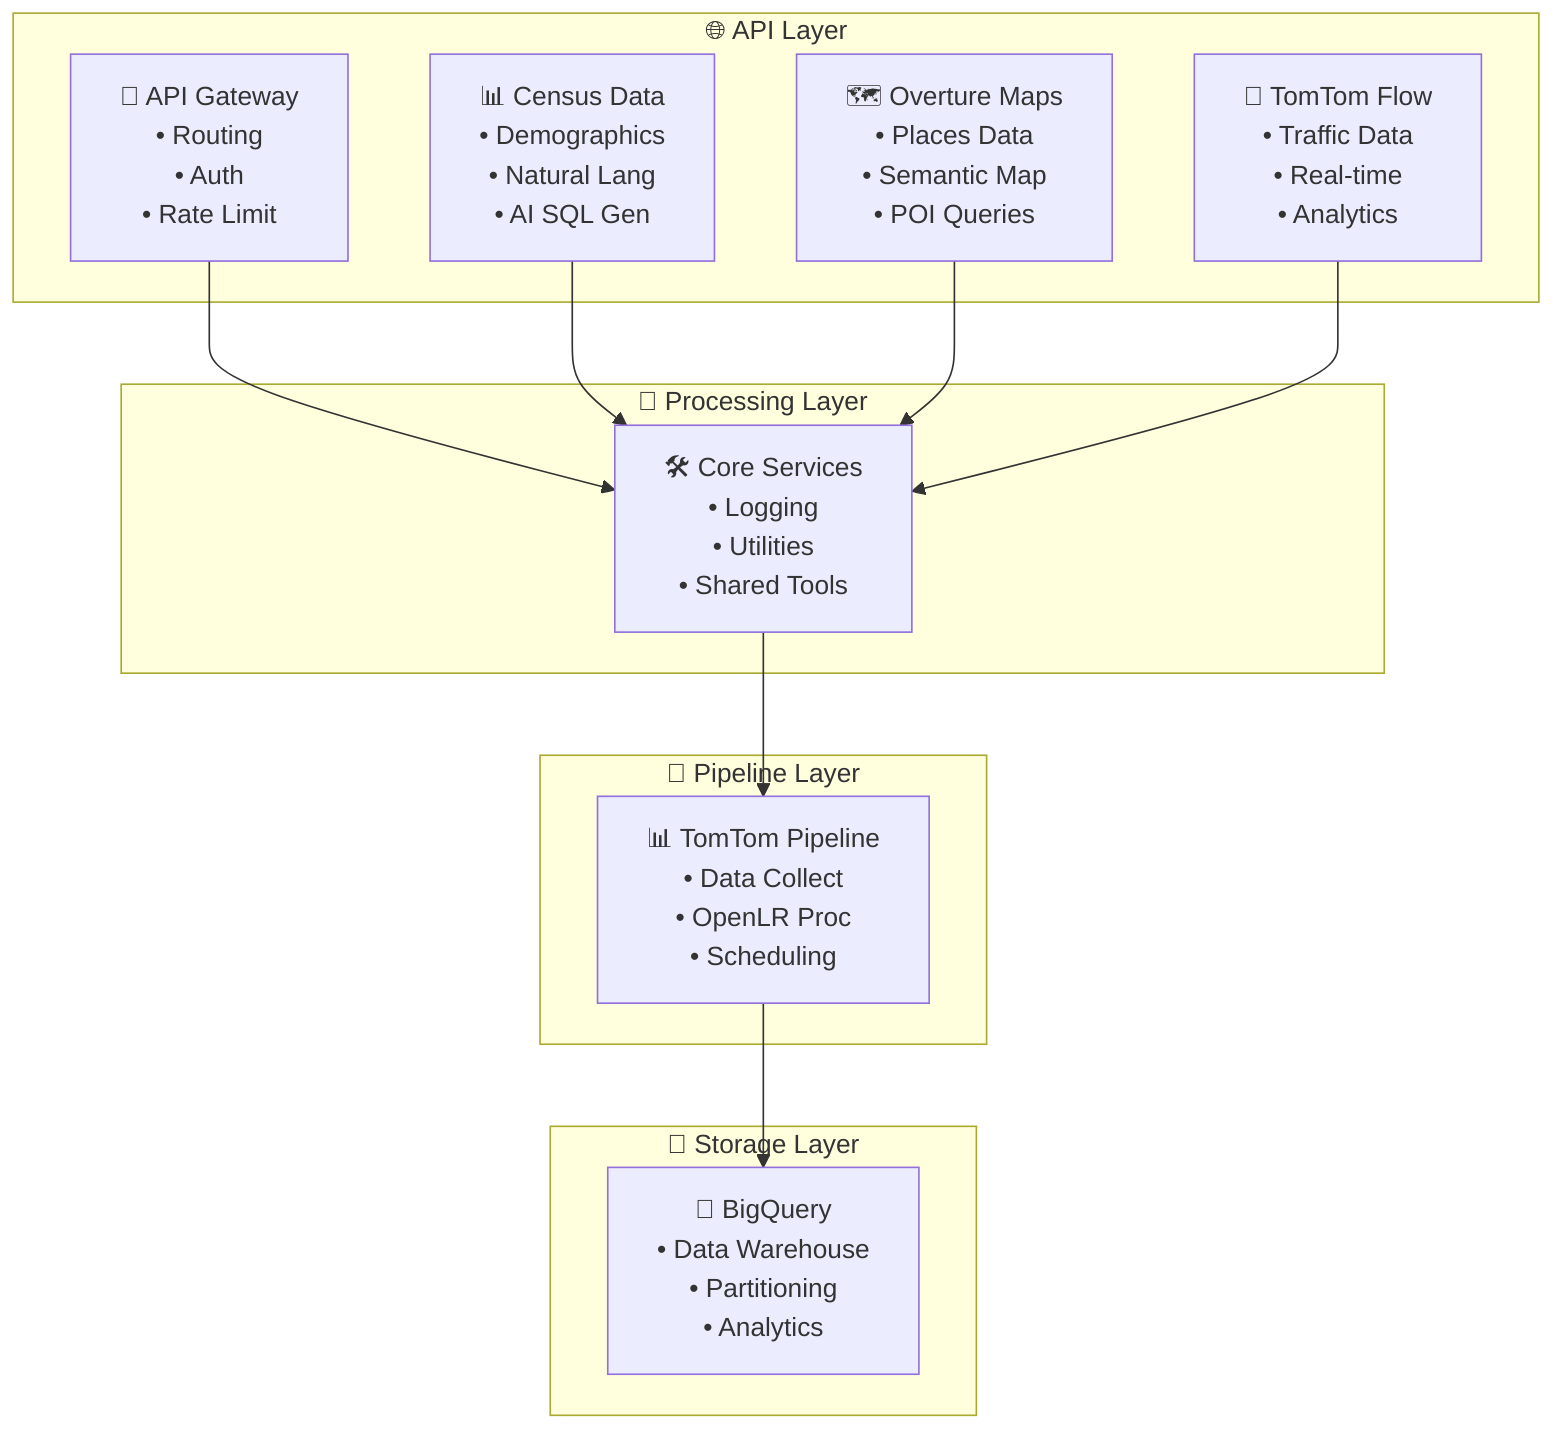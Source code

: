 graph TB
    subgraph "🌐 API Layer"
        GW["🚪 API Gateway<br/>• Routing<br/>• Auth<br/>• Rate Limit"]
        CD["📊 Census Data<br/>• Demographics<br/>• Natural Lang<br/>• AI SQL Gen"]
        OM["🗺️ Overture Maps<br/>• Places Data<br/>• Semantic Map<br/>• POI Queries"]
        TF["🚦 TomTom Flow<br/>• Traffic Data<br/>• Real-time<br/>• Analytics"]
    end
    
    subgraph "🔧 Processing Layer"
        CS["🛠️ Core Services<br/>• Logging<br/>• Utilities<br/>• Shared Tools"]
    end
    
    subgraph "🔄 Pipeline Layer"
        TP["📊 TomTom Pipeline<br/>• Data Collect<br/>• OpenLR Proc<br/>• Scheduling"]
    end
    
    subgraph "💾 Storage Layer"
        BQ["🏢 BigQuery<br/>• Data Warehouse<br/>• Partitioning<br/>• Analytics"]
    end
    
    GW --> CS
    CD --> CS
    OM --> CS
    TF --> CS
    CS --> TP
    TP --> BQ